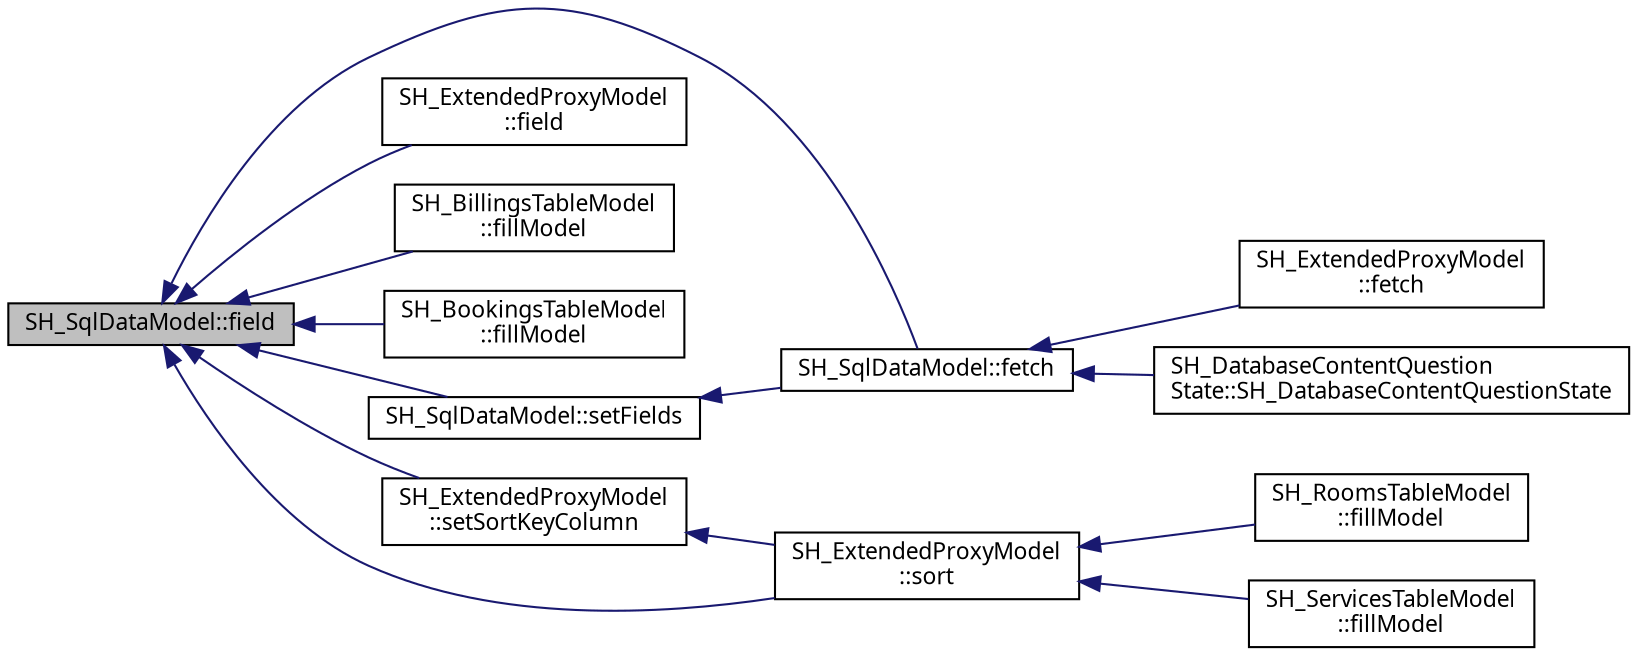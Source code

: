 digraph "SH_SqlDataModel::field"
{
 // INTERACTIVE_SVG=YES
  bgcolor="transparent";
  edge [fontname="Verdana",fontsize="11",labelfontname="Verdana",labelfontsize="11"];
  node [fontname="Verdana",fontsize="11",shape=record];
  rankdir="LR";
  Node1 [label="SH_SqlDataModel::field",height=0.2,width=0.4,color="black", fillcolor="grey75", style="filled" fontcolor="black"];
  Node1 -> Node2 [dir="back",color="midnightblue",fontsize="11",style="solid"];
  Node2 [label="SH_SqlDataModel::fetch",height=0.2,width=0.4,color="black",URL="$classSH__SqlDataModel.html#ab6c206088250a66ddc8cb8d33a38e421"];
  Node2 -> Node3 [dir="back",color="midnightblue",fontsize="11",style="solid"];
  Node3 [label="SH_ExtendedProxyModel\l::fetch",height=0.2,width=0.4,color="black",URL="$classSH__ExtendedProxyModel.html#a1df5323af8d29e81f22a7118227eeeb8"];
  Node2 -> Node4 [dir="back",color="midnightblue",fontsize="11",style="solid"];
  Node4 [label="SH_DatabaseContentQuestion\lState::SH_DatabaseContentQuestionState",height=0.2,width=0.4,color="black",URL="$classSH__DatabaseContentQuestionState.html#ab26490ea519262a8f9ca72c000bf7313"];
  Node1 -> Node5 [dir="back",color="midnightblue",fontsize="11",style="solid"];
  Node5 [label="SH_ExtendedProxyModel\l::field",height=0.2,width=0.4,color="black",URL="$classSH__ExtendedProxyModel.html#a75081819198741a532eefd5875a90678"];
  Node1 -> Node6 [dir="back",color="midnightblue",fontsize="11",style="solid"];
  Node6 [label="SH_BillingsTableModel\l::fillModel",height=0.2,width=0.4,color="black",URL="$classSH__BillingsTableModel.html#abb270d638314e98a5512c68c66bd88f1"];
  Node1 -> Node7 [dir="back",color="midnightblue",fontsize="11",style="solid"];
  Node7 [label="SH_BookingsTableModel\l::fillModel",height=0.2,width=0.4,color="black",URL="$classSH__BookingsTableModel.html#a03e7c5e25dd25bdb0c85c4465ddd95e5"];
  Node1 -> Node8 [dir="back",color="midnightblue",fontsize="11",style="solid"];
  Node8 [label="SH_SqlDataModel::setFields",height=0.2,width=0.4,color="black",URL="$classSH__SqlDataModel.html#ad297d359375d55e66493ce8935f8ff05"];
  Node8 -> Node2 [dir="back",color="midnightblue",fontsize="11",style="solid"];
  Node1 -> Node9 [dir="back",color="midnightblue",fontsize="11",style="solid"];
  Node9 [label="SH_ExtendedProxyModel\l::setSortKeyColumn",height=0.2,width=0.4,color="black",URL="$classSH__ExtendedProxyModel.html#ab8123244a5060aa35f5bce651046b99d"];
  Node9 -> Node10 [dir="back",color="midnightblue",fontsize="11",style="solid"];
  Node10 [label="SH_ExtendedProxyModel\l::sort",height=0.2,width=0.4,color="black",URL="$classSH__ExtendedProxyModel.html#a2d5fdb58bf67879e3f3130619b93104a"];
  Node10 -> Node11 [dir="back",color="midnightblue",fontsize="11",style="solid"];
  Node11 [label="SH_RoomsTableModel\l::fillModel",height=0.2,width=0.4,color="black",URL="$classSH__RoomsTableModel.html#a5ac9fe2af0bda8002387546a0db01e1d"];
  Node10 -> Node12 [dir="back",color="midnightblue",fontsize="11",style="solid"];
  Node12 [label="SH_ServicesTableModel\l::fillModel",height=0.2,width=0.4,color="black",URL="$classSH__ServicesTableModel.html#a2d18a3b167ded4e34a546e3f337c9c1a"];
  Node1 -> Node10 [dir="back",color="midnightblue",fontsize="11",style="solid"];
}
